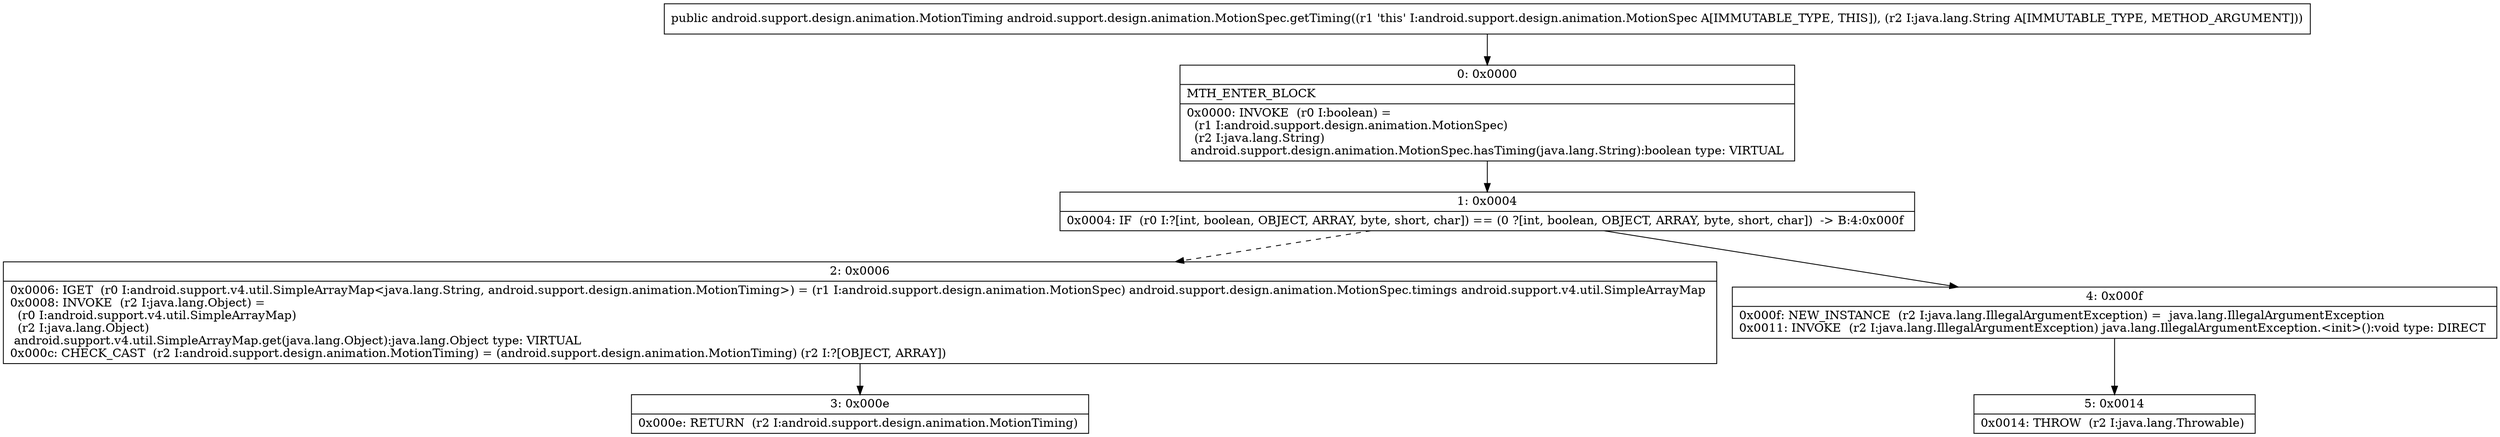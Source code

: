 digraph "CFG forandroid.support.design.animation.MotionSpec.getTiming(Ljava\/lang\/String;)Landroid\/support\/design\/animation\/MotionTiming;" {
Node_0 [shape=record,label="{0\:\ 0x0000|MTH_ENTER_BLOCK\l|0x0000: INVOKE  (r0 I:boolean) = \l  (r1 I:android.support.design.animation.MotionSpec)\l  (r2 I:java.lang.String)\l android.support.design.animation.MotionSpec.hasTiming(java.lang.String):boolean type: VIRTUAL \l}"];
Node_1 [shape=record,label="{1\:\ 0x0004|0x0004: IF  (r0 I:?[int, boolean, OBJECT, ARRAY, byte, short, char]) == (0 ?[int, boolean, OBJECT, ARRAY, byte, short, char])  \-\> B:4:0x000f \l}"];
Node_2 [shape=record,label="{2\:\ 0x0006|0x0006: IGET  (r0 I:android.support.v4.util.SimpleArrayMap\<java.lang.String, android.support.design.animation.MotionTiming\>) = (r1 I:android.support.design.animation.MotionSpec) android.support.design.animation.MotionSpec.timings android.support.v4.util.SimpleArrayMap \l0x0008: INVOKE  (r2 I:java.lang.Object) = \l  (r0 I:android.support.v4.util.SimpleArrayMap)\l  (r2 I:java.lang.Object)\l android.support.v4.util.SimpleArrayMap.get(java.lang.Object):java.lang.Object type: VIRTUAL \l0x000c: CHECK_CAST  (r2 I:android.support.design.animation.MotionTiming) = (android.support.design.animation.MotionTiming) (r2 I:?[OBJECT, ARRAY]) \l}"];
Node_3 [shape=record,label="{3\:\ 0x000e|0x000e: RETURN  (r2 I:android.support.design.animation.MotionTiming) \l}"];
Node_4 [shape=record,label="{4\:\ 0x000f|0x000f: NEW_INSTANCE  (r2 I:java.lang.IllegalArgumentException) =  java.lang.IllegalArgumentException \l0x0011: INVOKE  (r2 I:java.lang.IllegalArgumentException) java.lang.IllegalArgumentException.\<init\>():void type: DIRECT \l}"];
Node_5 [shape=record,label="{5\:\ 0x0014|0x0014: THROW  (r2 I:java.lang.Throwable) \l}"];
MethodNode[shape=record,label="{public android.support.design.animation.MotionTiming android.support.design.animation.MotionSpec.getTiming((r1 'this' I:android.support.design.animation.MotionSpec A[IMMUTABLE_TYPE, THIS]), (r2 I:java.lang.String A[IMMUTABLE_TYPE, METHOD_ARGUMENT])) }"];
MethodNode -> Node_0;
Node_0 -> Node_1;
Node_1 -> Node_2[style=dashed];
Node_1 -> Node_4;
Node_2 -> Node_3;
Node_4 -> Node_5;
}


